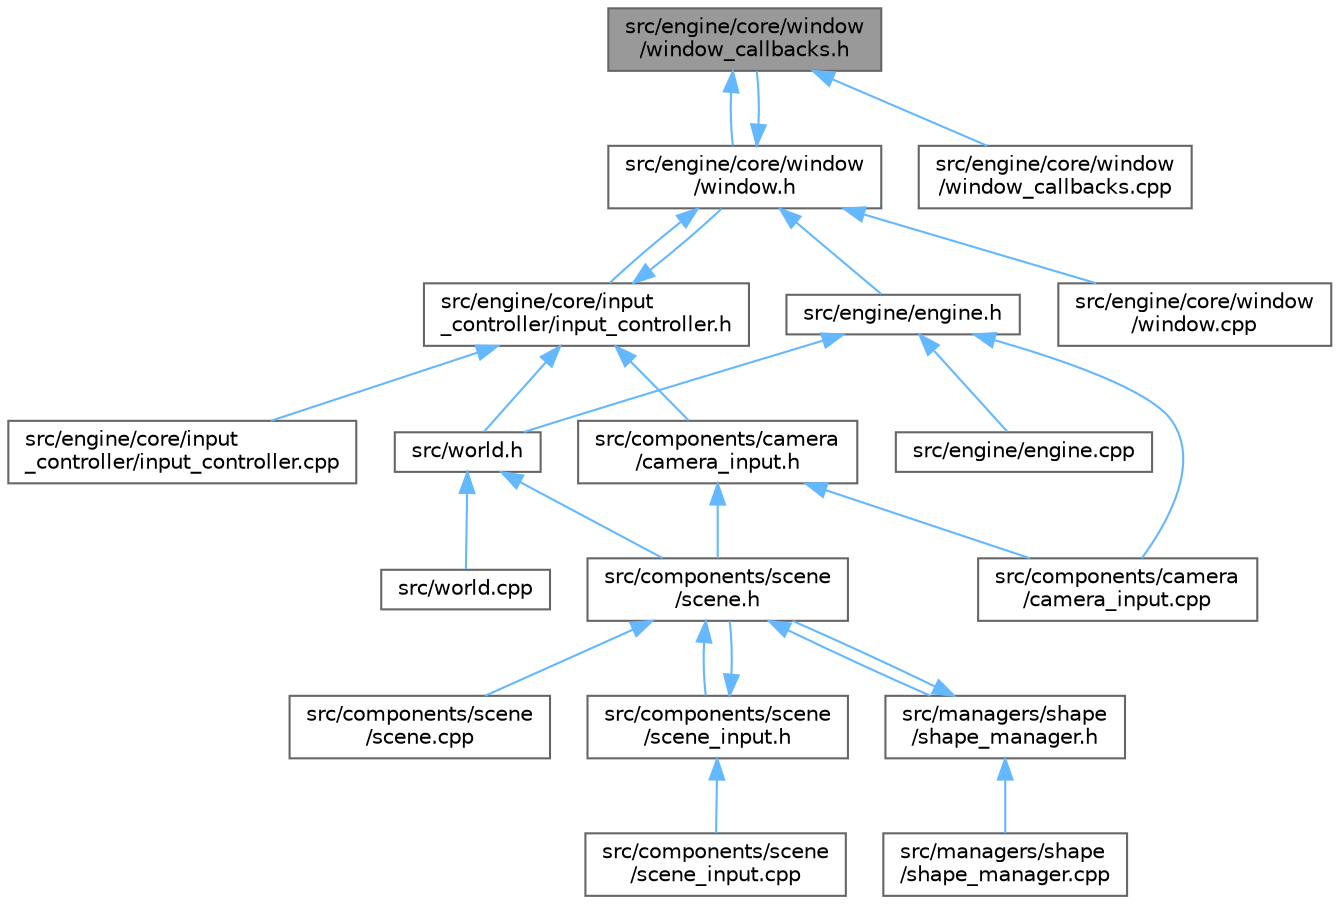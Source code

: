 digraph "src/engine/core/window/window_callbacks.h"
{
 // LATEX_PDF_SIZE
  bgcolor="transparent";
  edge [fontname=Helvetica,fontsize=10,labelfontname=Helvetica,labelfontsize=10];
  node [fontname=Helvetica,fontsize=10,shape=box,height=0.2,width=0.4];
  Node1 [label="src/engine/core/window\l/window_callbacks.h",height=0.2,width=0.4,color="gray40", fillcolor="grey60", style="filled", fontcolor="black",tooltip=" "];
  Node1 -> Node2 [dir="back",color="steelblue1",style="solid"];
  Node2 [label="src/engine/core/window\l/window.h",height=0.2,width=0.4,color="grey40", fillcolor="white", style="filled",URL="$window_8h.html",tooltip=" "];
  Node2 -> Node3 [dir="back",color="steelblue1",style="solid"];
  Node3 [label="src/engine/core/input\l_controller/input_controller.h",height=0.2,width=0.4,color="grey40", fillcolor="white", style="filled",URL="$input__controller_8h.html",tooltip=" "];
  Node3 -> Node4 [dir="back",color="steelblue1",style="solid"];
  Node4 [label="src/components/camera\l/camera_input.h",height=0.2,width=0.4,color="grey40", fillcolor="white", style="filled",URL="$camera__input_8h.html",tooltip=" "];
  Node4 -> Node5 [dir="back",color="steelblue1",style="solid"];
  Node5 [label="src/components/camera\l/camera_input.cpp",height=0.2,width=0.4,color="grey40", fillcolor="white", style="filled",URL="$camera__input_8cpp.html",tooltip=" "];
  Node4 -> Node6 [dir="back",color="steelblue1",style="solid"];
  Node6 [label="src/components/scene\l/scene.h",height=0.2,width=0.4,color="grey40", fillcolor="white", style="filled",URL="$scene_8h.html",tooltip=" "];
  Node6 -> Node7 [dir="back",color="steelblue1",style="solid"];
  Node7 [label="src/components/scene\l/scene.cpp",height=0.2,width=0.4,color="grey40", fillcolor="white", style="filled",URL="$scene_8cpp.html",tooltip=" "];
  Node6 -> Node8 [dir="back",color="steelblue1",style="solid"];
  Node8 [label="src/components/scene\l/scene_input.h",height=0.2,width=0.4,color="grey40", fillcolor="white", style="filled",URL="$scene__input_8h.html",tooltip=" "];
  Node8 -> Node6 [dir="back",color="steelblue1",style="solid"];
  Node8 -> Node9 [dir="back",color="steelblue1",style="solid"];
  Node9 [label="src/components/scene\l/scene_input.cpp",height=0.2,width=0.4,color="grey40", fillcolor="white", style="filled",URL="$scene__input_8cpp.html",tooltip=" "];
  Node6 -> Node10 [dir="back",color="steelblue1",style="solid"];
  Node10 [label="src/managers/shape\l/shape_manager.h",height=0.2,width=0.4,color="grey40", fillcolor="white", style="filled",URL="$shape__manager_8h.html",tooltip=" "];
  Node10 -> Node6 [dir="back",color="steelblue1",style="solid"];
  Node10 -> Node11 [dir="back",color="steelblue1",style="solid"];
  Node11 [label="src/managers/shape\l/shape_manager.cpp",height=0.2,width=0.4,color="grey40", fillcolor="white", style="filled",URL="$shape__manager_8cpp.html",tooltip=" "];
  Node3 -> Node12 [dir="back",color="steelblue1",style="solid"];
  Node12 [label="src/engine/core/input\l_controller/input_controller.cpp",height=0.2,width=0.4,color="grey40", fillcolor="white", style="filled",URL="$input__controller_8cpp.html",tooltip=" "];
  Node3 -> Node2 [dir="back",color="steelblue1",style="solid"];
  Node3 -> Node13 [dir="back",color="steelblue1",style="solid"];
  Node13 [label="src/world.h",height=0.2,width=0.4,color="grey40", fillcolor="white", style="filled",URL="$world_8h.html",tooltip=" "];
  Node13 -> Node6 [dir="back",color="steelblue1",style="solid"];
  Node13 -> Node14 [dir="back",color="steelblue1",style="solid"];
  Node14 [label="src/world.cpp",height=0.2,width=0.4,color="grey40", fillcolor="white", style="filled",URL="$world_8cpp.html",tooltip=" "];
  Node2 -> Node15 [dir="back",color="steelblue1",style="solid"];
  Node15 [label="src/engine/core/window\l/window.cpp",height=0.2,width=0.4,color="grey40", fillcolor="white", style="filled",URL="$window_8cpp.html",tooltip=" "];
  Node2 -> Node1 [dir="back",color="steelblue1",style="solid"];
  Node2 -> Node16 [dir="back",color="steelblue1",style="solid"];
  Node16 [label="src/engine/engine.h",height=0.2,width=0.4,color="grey40", fillcolor="white", style="filled",URL="$engine_8h.html",tooltip=" "];
  Node16 -> Node5 [dir="back",color="steelblue1",style="solid"];
  Node16 -> Node17 [dir="back",color="steelblue1",style="solid"];
  Node17 [label="src/engine/engine.cpp",height=0.2,width=0.4,color="grey40", fillcolor="white", style="filled",URL="$engine_8cpp.html",tooltip=" "];
  Node16 -> Node13 [dir="back",color="steelblue1",style="solid"];
  Node1 -> Node18 [dir="back",color="steelblue1",style="solid"];
  Node18 [label="src/engine/core/window\l/window_callbacks.cpp",height=0.2,width=0.4,color="grey40", fillcolor="white", style="filled",URL="$window__callbacks_8cpp.html",tooltip=" "];
}

